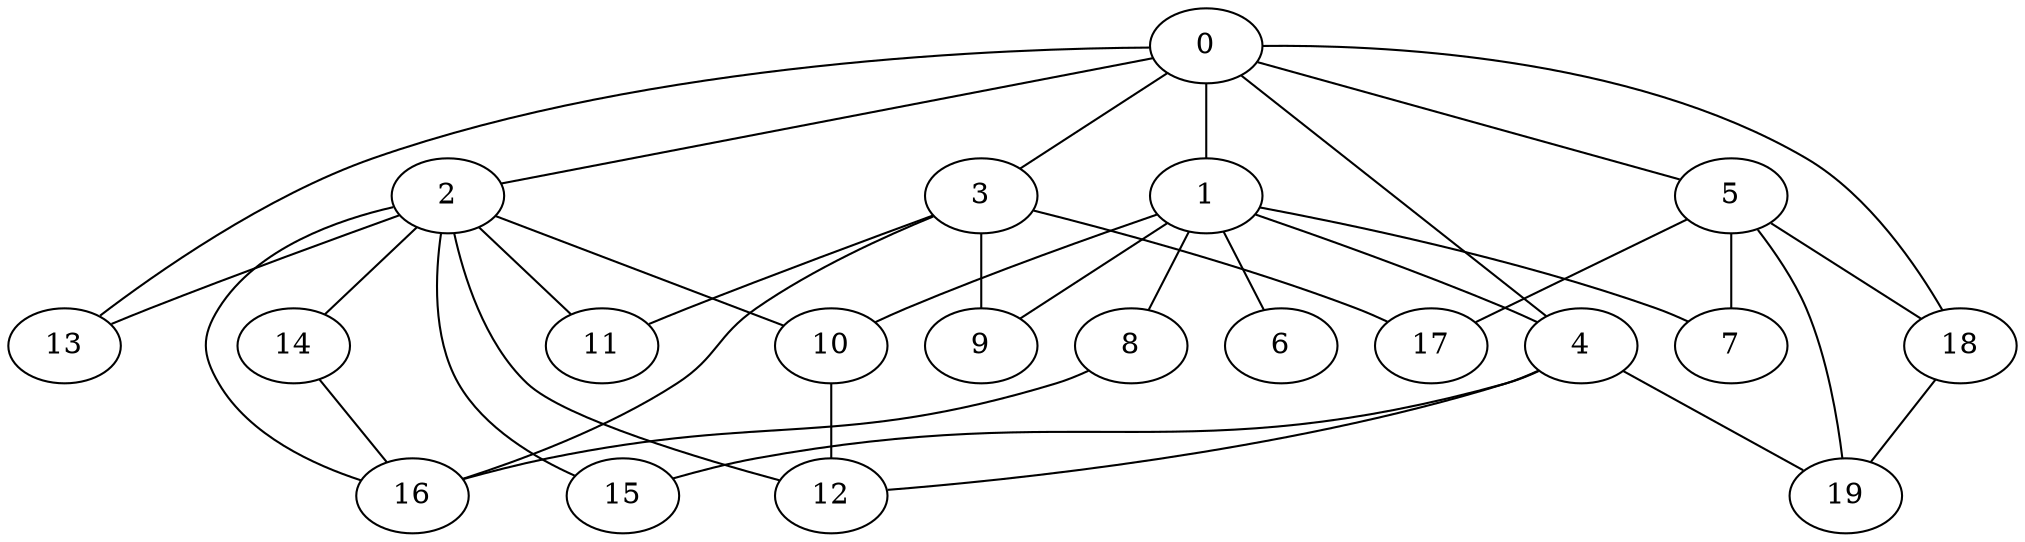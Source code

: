 
graph graphname {
    0 -- 1
0 -- 2
0 -- 3
0 -- 4
0 -- 5
0 -- 13
0 -- 18
1 -- 6
1 -- 7
1 -- 8
1 -- 9
1 -- 10
1 -- 4
2 -- 11
2 -- 12
2 -- 13
2 -- 14
2 -- 15
2 -- 16
2 -- 10
3 -- 16
3 -- 17
3 -- 11
3 -- 9
4 -- 12
4 -- 19
4 -- 15
5 -- 17
5 -- 18
5 -- 19
5 -- 7
8 -- 16
10 -- 12
14 -- 16
18 -- 19

}
